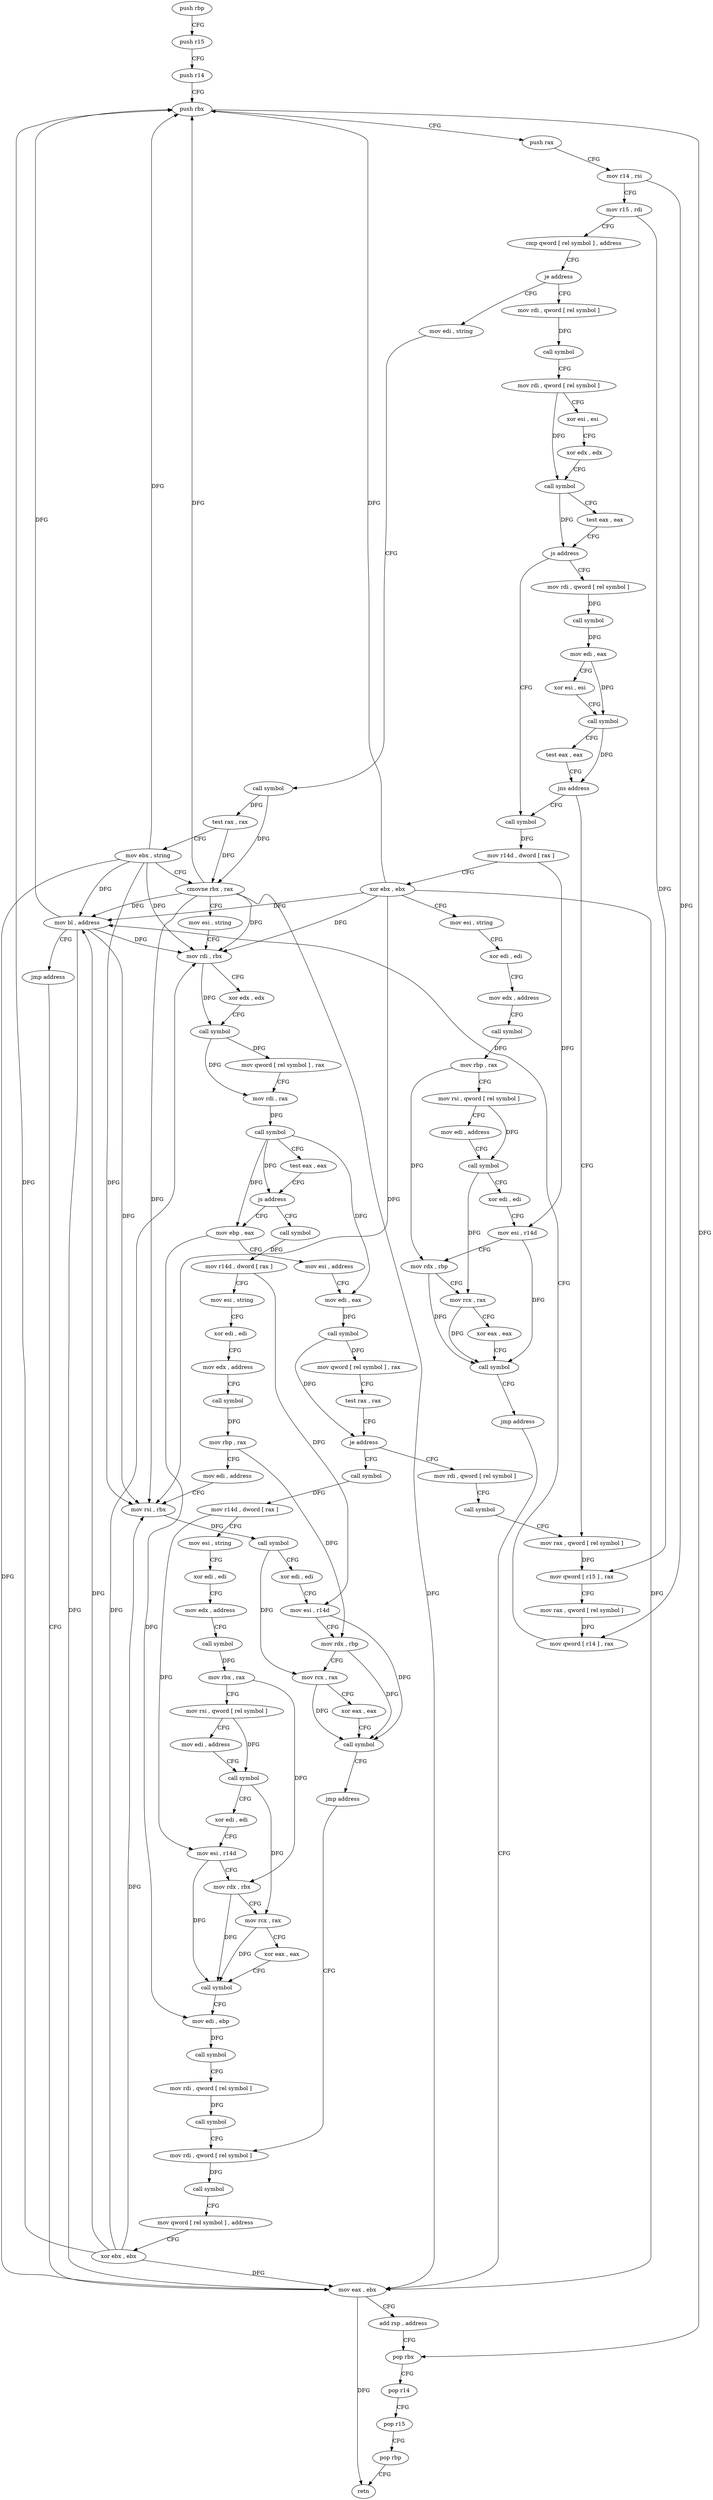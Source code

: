 digraph "func" {
"4205120" [label = "push rbp" ]
"4205121" [label = "push r15" ]
"4205123" [label = "push r14" ]
"4205125" [label = "push rbx" ]
"4205126" [label = "push rax" ]
"4205127" [label = "mov r14 , rsi" ]
"4205130" [label = "mov r15 , rdi" ]
"4205133" [label = "cmp qword [ rel symbol ] , address" ]
"4205141" [label = "je address" ]
"4205278" [label = "mov edi , string" ]
"4205147" [label = "mov rdi , qword [ rel symbol ]" ]
"4205283" [label = "call symbol" ]
"4205288" [label = "test rax , rax" ]
"4205291" [label = "mov ebx , string" ]
"4205296" [label = "cmovne rbx , rax" ]
"4205300" [label = "mov esi , string" ]
"4205305" [label = "mov rdi , rbx" ]
"4205308" [label = "xor edx , edx" ]
"4205310" [label = "call symbol" ]
"4205315" [label = "mov qword [ rel symbol ] , rax" ]
"4205322" [label = "mov rdi , rax" ]
"4205325" [label = "call symbol" ]
"4205330" [label = "test eax , eax" ]
"4205332" [label = "js address" ]
"4205399" [label = "call symbol" ]
"4205334" [label = "mov ebp , eax" ]
"4205154" [label = "call symbol" ]
"4205159" [label = "mov rdi , qword [ rel symbol ]" ]
"4205166" [label = "xor esi , esi" ]
"4205168" [label = "xor edx , edx" ]
"4205170" [label = "call symbol" ]
"4205175" [label = "test eax , eax" ]
"4205177" [label = "js address" ]
"4205208" [label = "call symbol" ]
"4205179" [label = "mov rdi , qword [ rel symbol ]" ]
"4205404" [label = "mov r14d , dword [ rax ]" ]
"4205407" [label = "mov esi , string" ]
"4205412" [label = "xor edi , edi" ]
"4205414" [label = "mov edx , address" ]
"4205419" [label = "call symbol" ]
"4205424" [label = "mov rbp , rax" ]
"4205427" [label = "mov edi , address" ]
"4205432" [label = "mov rsi , rbx" ]
"4205435" [label = "call symbol" ]
"4205440" [label = "xor edi , edi" ]
"4205442" [label = "mov esi , r14d" ]
"4205445" [label = "mov rdx , rbp" ]
"4205448" [label = "mov rcx , rax" ]
"4205451" [label = "xor eax , eax" ]
"4205453" [label = "call symbol" ]
"4205458" [label = "jmp address" ]
"4205542" [label = "mov rdi , qword [ rel symbol ]" ]
"4205336" [label = "mov esi , address" ]
"4205341" [label = "mov edi , eax" ]
"4205343" [label = "call symbol" ]
"4205348" [label = "mov qword [ rel symbol ] , rax" ]
"4205355" [label = "test rax , rax" ]
"4205358" [label = "je address" ]
"4205460" [label = "call symbol" ]
"4205360" [label = "mov rdi , qword [ rel symbol ]" ]
"4205213" [label = "mov r14d , dword [ rax ]" ]
"4205216" [label = "xor ebx , ebx" ]
"4205218" [label = "mov esi , string" ]
"4205223" [label = "xor edi , edi" ]
"4205225" [label = "mov edx , address" ]
"4205230" [label = "call symbol" ]
"4205235" [label = "mov rbp , rax" ]
"4205238" [label = "mov rsi , qword [ rel symbol ]" ]
"4205245" [label = "mov edi , address" ]
"4205250" [label = "call symbol" ]
"4205255" [label = "xor edi , edi" ]
"4205257" [label = "mov esi , r14d" ]
"4205260" [label = "mov rdx , rbp" ]
"4205263" [label = "mov rcx , rax" ]
"4205266" [label = "xor eax , eax" ]
"4205268" [label = "call symbol" ]
"4205273" [label = "jmp address" ]
"4205567" [label = "mov eax , ebx" ]
"4205186" [label = "call symbol" ]
"4205191" [label = "mov edi , eax" ]
"4205193" [label = "xor esi , esi" ]
"4205195" [label = "call symbol" ]
"4205200" [label = "test eax , eax" ]
"4205202" [label = "jns address" ]
"4205372" [label = "mov rax , qword [ rel symbol ]" ]
"4205549" [label = "call symbol" ]
"4205554" [label = "mov qword [ rel symbol ] , address" ]
"4205565" [label = "xor ebx , ebx" ]
"4205465" [label = "mov r14d , dword [ rax ]" ]
"4205468" [label = "mov esi , string" ]
"4205473" [label = "xor edi , edi" ]
"4205475" [label = "mov edx , address" ]
"4205480" [label = "call symbol" ]
"4205485" [label = "mov rbx , rax" ]
"4205488" [label = "mov rsi , qword [ rel symbol ]" ]
"4205495" [label = "mov edi , address" ]
"4205500" [label = "call symbol" ]
"4205505" [label = "xor edi , edi" ]
"4205507" [label = "mov esi , r14d" ]
"4205510" [label = "mov rdx , rbx" ]
"4205513" [label = "mov rcx , rax" ]
"4205516" [label = "xor eax , eax" ]
"4205518" [label = "call symbol" ]
"4205523" [label = "mov edi , ebp" ]
"4205525" [label = "call symbol" ]
"4205530" [label = "mov rdi , qword [ rel symbol ]" ]
"4205537" [label = "call symbol" ]
"4205367" [label = "call symbol" ]
"4205569" [label = "add rsp , address" ]
"4205573" [label = "pop rbx" ]
"4205574" [label = "pop r14" ]
"4205576" [label = "pop r15" ]
"4205578" [label = "pop rbp" ]
"4205579" [label = "retn" ]
"4205379" [label = "mov qword [ r15 ] , rax" ]
"4205382" [label = "mov rax , qword [ rel symbol ]" ]
"4205389" [label = "mov qword [ r14 ] , rax" ]
"4205392" [label = "mov bl , address" ]
"4205394" [label = "jmp address" ]
"4205120" -> "4205121" [ label = "CFG" ]
"4205121" -> "4205123" [ label = "CFG" ]
"4205123" -> "4205125" [ label = "CFG" ]
"4205125" -> "4205126" [ label = "CFG" ]
"4205125" -> "4205573" [ label = "DFG" ]
"4205126" -> "4205127" [ label = "CFG" ]
"4205127" -> "4205130" [ label = "CFG" ]
"4205127" -> "4205389" [ label = "DFG" ]
"4205130" -> "4205133" [ label = "CFG" ]
"4205130" -> "4205379" [ label = "DFG" ]
"4205133" -> "4205141" [ label = "CFG" ]
"4205141" -> "4205278" [ label = "CFG" ]
"4205141" -> "4205147" [ label = "CFG" ]
"4205278" -> "4205283" [ label = "CFG" ]
"4205147" -> "4205154" [ label = "DFG" ]
"4205283" -> "4205288" [ label = "DFG" ]
"4205283" -> "4205296" [ label = "DFG" ]
"4205288" -> "4205291" [ label = "CFG" ]
"4205288" -> "4205296" [ label = "DFG" ]
"4205291" -> "4205296" [ label = "CFG" ]
"4205291" -> "4205125" [ label = "DFG" ]
"4205291" -> "4205305" [ label = "DFG" ]
"4205291" -> "4205432" [ label = "DFG" ]
"4205291" -> "4205567" [ label = "DFG" ]
"4205291" -> "4205392" [ label = "DFG" ]
"4205296" -> "4205300" [ label = "CFG" ]
"4205296" -> "4205125" [ label = "DFG" ]
"4205296" -> "4205305" [ label = "DFG" ]
"4205296" -> "4205432" [ label = "DFG" ]
"4205296" -> "4205567" [ label = "DFG" ]
"4205296" -> "4205392" [ label = "DFG" ]
"4205300" -> "4205305" [ label = "CFG" ]
"4205305" -> "4205308" [ label = "CFG" ]
"4205305" -> "4205310" [ label = "DFG" ]
"4205308" -> "4205310" [ label = "CFG" ]
"4205310" -> "4205315" [ label = "DFG" ]
"4205310" -> "4205322" [ label = "DFG" ]
"4205315" -> "4205322" [ label = "CFG" ]
"4205322" -> "4205325" [ label = "DFG" ]
"4205325" -> "4205330" [ label = "CFG" ]
"4205325" -> "4205332" [ label = "DFG" ]
"4205325" -> "4205334" [ label = "DFG" ]
"4205325" -> "4205341" [ label = "DFG" ]
"4205330" -> "4205332" [ label = "CFG" ]
"4205332" -> "4205399" [ label = "CFG" ]
"4205332" -> "4205334" [ label = "CFG" ]
"4205399" -> "4205404" [ label = "DFG" ]
"4205334" -> "4205336" [ label = "CFG" ]
"4205334" -> "4205523" [ label = "DFG" ]
"4205154" -> "4205159" [ label = "CFG" ]
"4205159" -> "4205166" [ label = "CFG" ]
"4205159" -> "4205170" [ label = "DFG" ]
"4205166" -> "4205168" [ label = "CFG" ]
"4205168" -> "4205170" [ label = "CFG" ]
"4205170" -> "4205175" [ label = "CFG" ]
"4205170" -> "4205177" [ label = "DFG" ]
"4205175" -> "4205177" [ label = "CFG" ]
"4205177" -> "4205208" [ label = "CFG" ]
"4205177" -> "4205179" [ label = "CFG" ]
"4205208" -> "4205213" [ label = "DFG" ]
"4205179" -> "4205186" [ label = "DFG" ]
"4205404" -> "4205407" [ label = "CFG" ]
"4205404" -> "4205442" [ label = "DFG" ]
"4205407" -> "4205412" [ label = "CFG" ]
"4205412" -> "4205414" [ label = "CFG" ]
"4205414" -> "4205419" [ label = "CFG" ]
"4205419" -> "4205424" [ label = "DFG" ]
"4205424" -> "4205427" [ label = "CFG" ]
"4205424" -> "4205445" [ label = "DFG" ]
"4205427" -> "4205432" [ label = "CFG" ]
"4205432" -> "4205435" [ label = "DFG" ]
"4205435" -> "4205440" [ label = "CFG" ]
"4205435" -> "4205448" [ label = "DFG" ]
"4205440" -> "4205442" [ label = "CFG" ]
"4205442" -> "4205445" [ label = "CFG" ]
"4205442" -> "4205453" [ label = "DFG" ]
"4205445" -> "4205448" [ label = "CFG" ]
"4205445" -> "4205453" [ label = "DFG" ]
"4205448" -> "4205451" [ label = "CFG" ]
"4205448" -> "4205453" [ label = "DFG" ]
"4205451" -> "4205453" [ label = "CFG" ]
"4205453" -> "4205458" [ label = "CFG" ]
"4205458" -> "4205542" [ label = "CFG" ]
"4205542" -> "4205549" [ label = "DFG" ]
"4205336" -> "4205341" [ label = "CFG" ]
"4205341" -> "4205343" [ label = "DFG" ]
"4205343" -> "4205348" [ label = "DFG" ]
"4205343" -> "4205358" [ label = "DFG" ]
"4205348" -> "4205355" [ label = "CFG" ]
"4205355" -> "4205358" [ label = "CFG" ]
"4205358" -> "4205460" [ label = "CFG" ]
"4205358" -> "4205360" [ label = "CFG" ]
"4205460" -> "4205465" [ label = "DFG" ]
"4205360" -> "4205367" [ label = "CFG" ]
"4205213" -> "4205216" [ label = "CFG" ]
"4205213" -> "4205257" [ label = "DFG" ]
"4205216" -> "4205218" [ label = "CFG" ]
"4205216" -> "4205125" [ label = "DFG" ]
"4205216" -> "4205305" [ label = "DFG" ]
"4205216" -> "4205432" [ label = "DFG" ]
"4205216" -> "4205567" [ label = "DFG" ]
"4205216" -> "4205392" [ label = "DFG" ]
"4205218" -> "4205223" [ label = "CFG" ]
"4205223" -> "4205225" [ label = "CFG" ]
"4205225" -> "4205230" [ label = "CFG" ]
"4205230" -> "4205235" [ label = "DFG" ]
"4205235" -> "4205238" [ label = "CFG" ]
"4205235" -> "4205260" [ label = "DFG" ]
"4205238" -> "4205245" [ label = "CFG" ]
"4205238" -> "4205250" [ label = "DFG" ]
"4205245" -> "4205250" [ label = "CFG" ]
"4205250" -> "4205255" [ label = "CFG" ]
"4205250" -> "4205263" [ label = "DFG" ]
"4205255" -> "4205257" [ label = "CFG" ]
"4205257" -> "4205260" [ label = "CFG" ]
"4205257" -> "4205268" [ label = "DFG" ]
"4205260" -> "4205263" [ label = "CFG" ]
"4205260" -> "4205268" [ label = "DFG" ]
"4205263" -> "4205266" [ label = "CFG" ]
"4205263" -> "4205268" [ label = "DFG" ]
"4205266" -> "4205268" [ label = "CFG" ]
"4205268" -> "4205273" [ label = "CFG" ]
"4205273" -> "4205567" [ label = "CFG" ]
"4205567" -> "4205569" [ label = "CFG" ]
"4205567" -> "4205579" [ label = "DFG" ]
"4205186" -> "4205191" [ label = "DFG" ]
"4205191" -> "4205193" [ label = "CFG" ]
"4205191" -> "4205195" [ label = "DFG" ]
"4205193" -> "4205195" [ label = "CFG" ]
"4205195" -> "4205200" [ label = "CFG" ]
"4205195" -> "4205202" [ label = "DFG" ]
"4205200" -> "4205202" [ label = "CFG" ]
"4205202" -> "4205372" [ label = "CFG" ]
"4205202" -> "4205208" [ label = "CFG" ]
"4205372" -> "4205379" [ label = "DFG" ]
"4205549" -> "4205554" [ label = "CFG" ]
"4205554" -> "4205565" [ label = "CFG" ]
"4205565" -> "4205567" [ label = "DFG" ]
"4205565" -> "4205125" [ label = "DFG" ]
"4205565" -> "4205305" [ label = "DFG" ]
"4205565" -> "4205432" [ label = "DFG" ]
"4205565" -> "4205392" [ label = "DFG" ]
"4205465" -> "4205468" [ label = "CFG" ]
"4205465" -> "4205507" [ label = "DFG" ]
"4205468" -> "4205473" [ label = "CFG" ]
"4205473" -> "4205475" [ label = "CFG" ]
"4205475" -> "4205480" [ label = "CFG" ]
"4205480" -> "4205485" [ label = "DFG" ]
"4205485" -> "4205488" [ label = "CFG" ]
"4205485" -> "4205510" [ label = "DFG" ]
"4205488" -> "4205495" [ label = "CFG" ]
"4205488" -> "4205500" [ label = "DFG" ]
"4205495" -> "4205500" [ label = "CFG" ]
"4205500" -> "4205505" [ label = "CFG" ]
"4205500" -> "4205513" [ label = "DFG" ]
"4205505" -> "4205507" [ label = "CFG" ]
"4205507" -> "4205510" [ label = "CFG" ]
"4205507" -> "4205518" [ label = "DFG" ]
"4205510" -> "4205513" [ label = "CFG" ]
"4205510" -> "4205518" [ label = "DFG" ]
"4205513" -> "4205516" [ label = "CFG" ]
"4205513" -> "4205518" [ label = "DFG" ]
"4205516" -> "4205518" [ label = "CFG" ]
"4205518" -> "4205523" [ label = "CFG" ]
"4205523" -> "4205525" [ label = "DFG" ]
"4205525" -> "4205530" [ label = "CFG" ]
"4205530" -> "4205537" [ label = "DFG" ]
"4205537" -> "4205542" [ label = "CFG" ]
"4205367" -> "4205372" [ label = "CFG" ]
"4205569" -> "4205573" [ label = "CFG" ]
"4205573" -> "4205574" [ label = "CFG" ]
"4205574" -> "4205576" [ label = "CFG" ]
"4205576" -> "4205578" [ label = "CFG" ]
"4205578" -> "4205579" [ label = "CFG" ]
"4205379" -> "4205382" [ label = "CFG" ]
"4205382" -> "4205389" [ label = "DFG" ]
"4205389" -> "4205392" [ label = "CFG" ]
"4205392" -> "4205394" [ label = "CFG" ]
"4205392" -> "4205125" [ label = "DFG" ]
"4205392" -> "4205305" [ label = "DFG" ]
"4205392" -> "4205432" [ label = "DFG" ]
"4205392" -> "4205567" [ label = "DFG" ]
"4205394" -> "4205567" [ label = "CFG" ]
}
